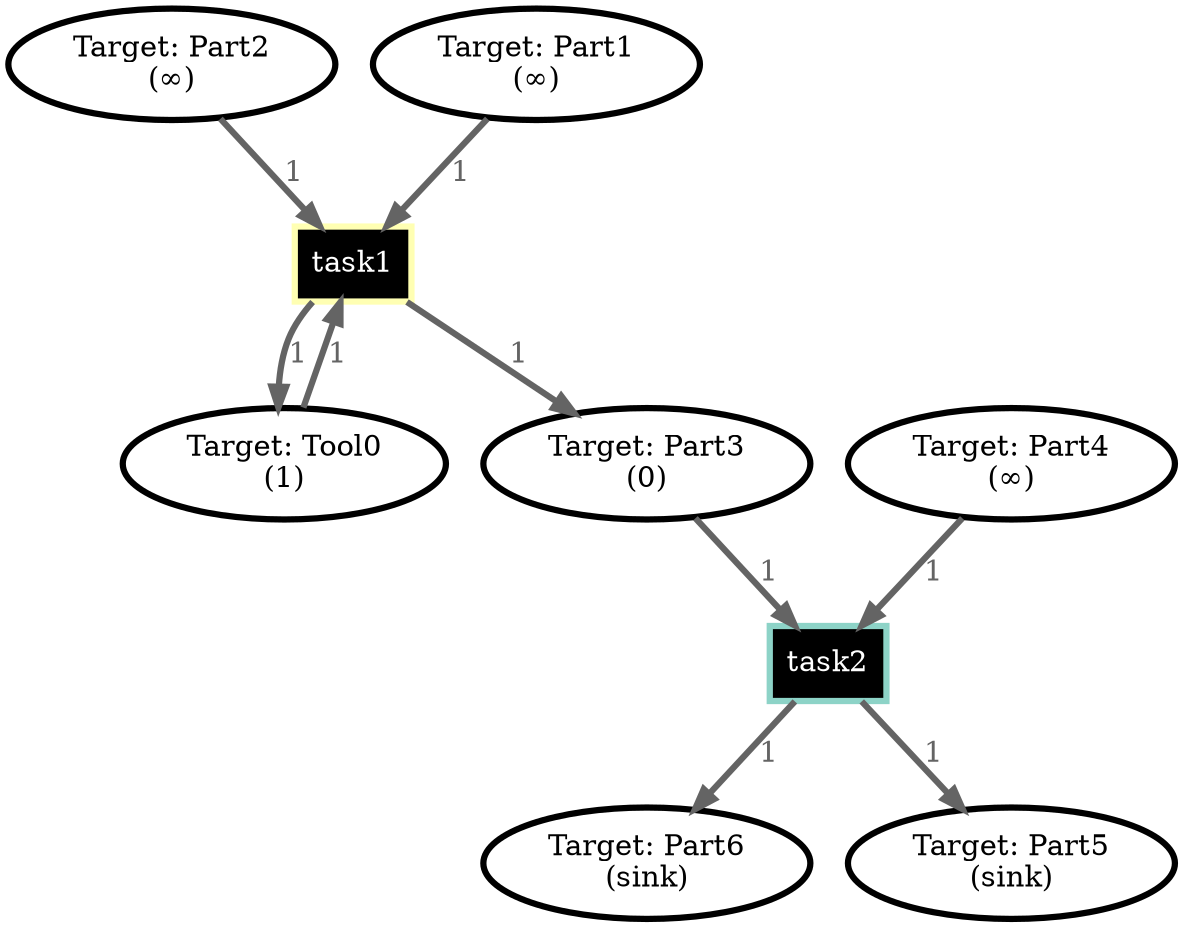 digraph Job_1 {
bgcolor="transparent"
// Place Target: Part2
	229796830994320086550841309018528025723 [label="Target: Part2\n(∞)",tooltip="Target:Part2",style=filled,fillcolor="#FFFFFF",color="#000000",penwidth=3];
// Place Target: Part3
	111207074528930920974023996637798907682 [label="Target: Part3\n(0)",tooltip="Target:Part3",style=filled,fillcolor="#FFFFFF",color="#000000",penwidth=3];
// Place Target: Part6
	223904012590262649490106335439222087609 [label="Target: Part6\n(sink)",tooltip="Target:Part6",style=filled,fillcolor="#FFFFFF",color="#000000",penwidth=3];
// Place Target: Part4
	46542626004616670144962385505130569823 [label="Target: Part4\n(∞)",tooltip="Target:Part4",style=filled,fillcolor="#FFFFFF",color="#000000",penwidth=3];
// Place Target: Tool0
	333527955037345707140191695102878057628 [label="Target: Tool0\n(1)",tooltip="Target:Tool0",style=filled,fillcolor="#FFFFFF",color="#000000",penwidth=3];
// Place Target: Part1
	35962894677121355045917134238595414877 [label="Target: Part1\n(∞)",tooltip="Target:Part1",style=filled,fillcolor="#FFFFFF",color="#000000",penwidth=3];
// Place Target: Part5
	289780229631635489750083816345446531483 [label="Target: Part5\n(sink)",tooltip="Target:Part5",style=filled,fillcolor="#FFFFFF",color="#000000",penwidth=3];
// Transition task2
	96125577654285215117336544733486040147 [label="task2",tooltip="Task:task2",shape=box,style=filled,fillcolor="#000000",fontcolor="#FFFFFF",color="#8DD3C7",penwidth=3];
// Transition task1
	247540908381885874707202673811351352180 [label="task1",tooltip="Task:task1",shape=box,style=filled,fillcolor="#000000",fontcolor="#FFFFFF",color="#FFFFB3",penwidth=3];
	111207074528930920974023996637798907682 -> 96125577654285215117336544733486040147 [label="1",color="#646464",fontcolor="#646464",penwidth=3];
	46542626004616670144962385505130569823 -> 96125577654285215117336544733486040147 [label="1",color="#646464",fontcolor="#646464",penwidth=3];
	96125577654285215117336544733486040147 -> 289780229631635489750083816345446531483 [label="1",color="#646464",fontcolor="#646464",penwidth=3];
	96125577654285215117336544733486040147 -> 223904012590262649490106335439222087609 [label="1",color="#646464",fontcolor="#646464",penwidth=3];
	229796830994320086550841309018528025723 -> 247540908381885874707202673811351352180 [label="1",color="#646464",fontcolor="#646464",penwidth=3];
	333527955037345707140191695102878057628 -> 247540908381885874707202673811351352180 [label="1",color="#646464",fontcolor="#646464",penwidth=3];
	35962894677121355045917134238595414877 -> 247540908381885874707202673811351352180 [label="1",color="#646464",fontcolor="#646464",penwidth=3];
	247540908381885874707202673811351352180 -> 111207074528930920974023996637798907682 [label="1",color="#646464",fontcolor="#646464",penwidth=3];
	247540908381885874707202673811351352180 -> 333527955037345707140191695102878057628 [label="1",color="#646464",fontcolor="#646464",penwidth=3];
overlap=false
}
